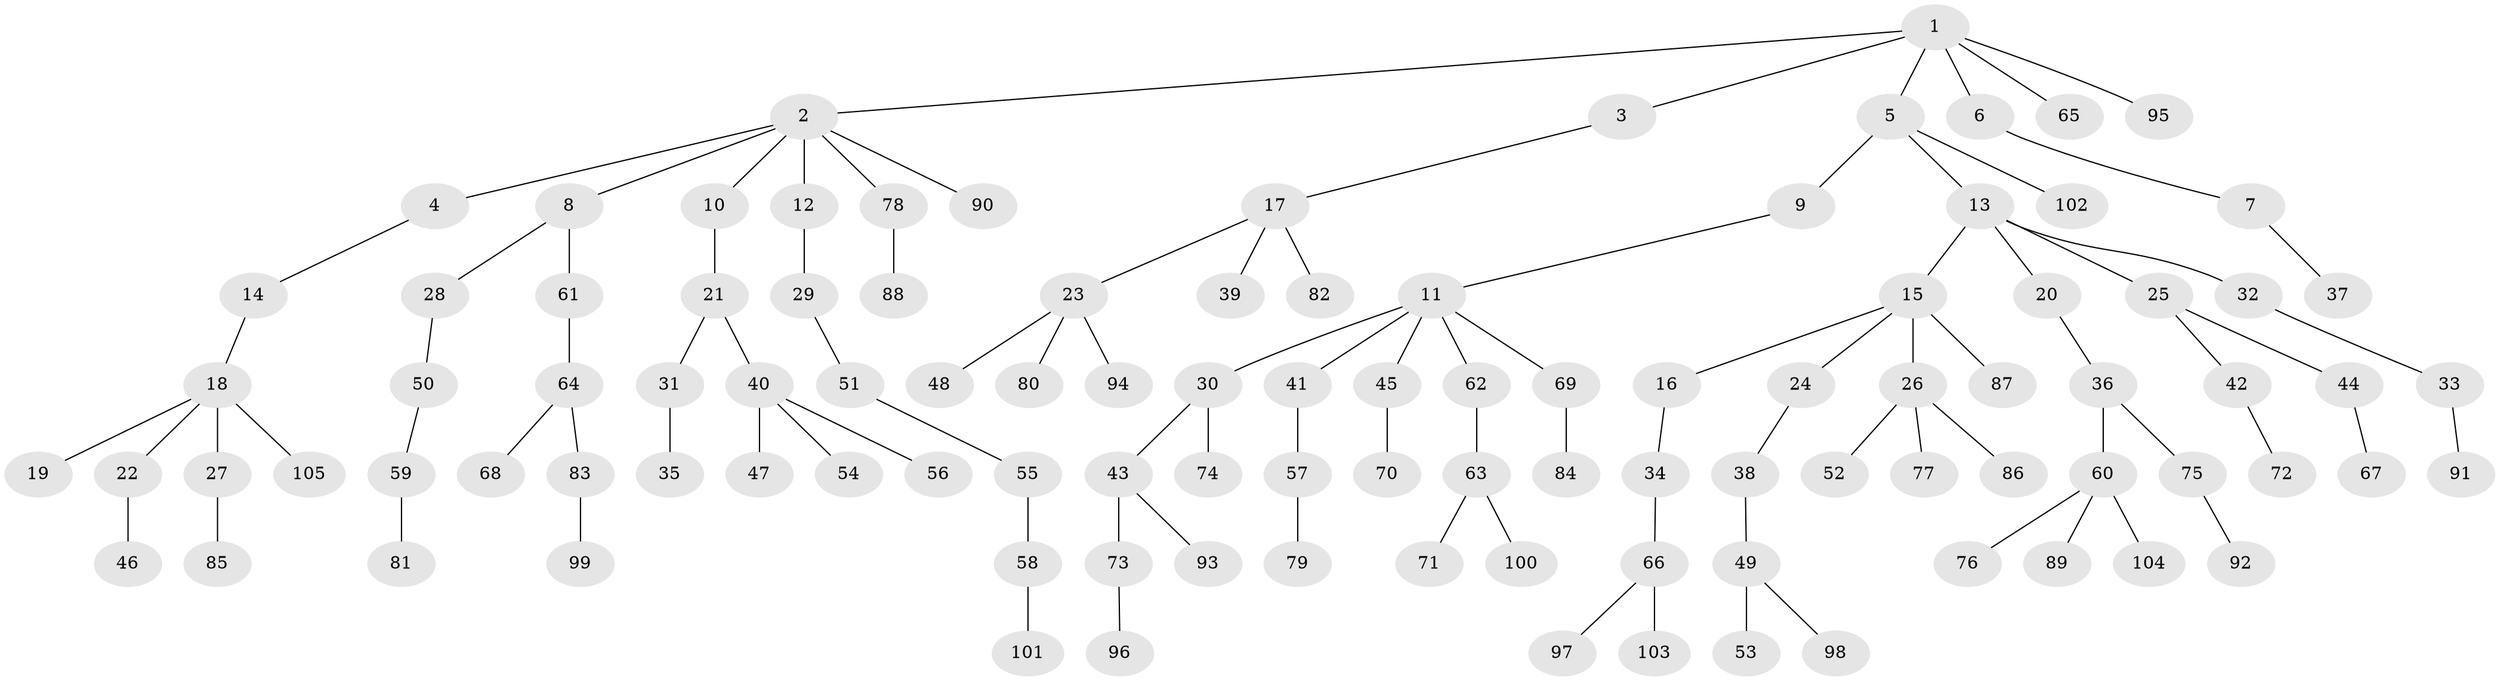 // Generated by graph-tools (version 1.1) at 2025/15/03/09/25 04:15:37]
// undirected, 105 vertices, 104 edges
graph export_dot {
graph [start="1"]
  node [color=gray90,style=filled];
  1;
  2;
  3;
  4;
  5;
  6;
  7;
  8;
  9;
  10;
  11;
  12;
  13;
  14;
  15;
  16;
  17;
  18;
  19;
  20;
  21;
  22;
  23;
  24;
  25;
  26;
  27;
  28;
  29;
  30;
  31;
  32;
  33;
  34;
  35;
  36;
  37;
  38;
  39;
  40;
  41;
  42;
  43;
  44;
  45;
  46;
  47;
  48;
  49;
  50;
  51;
  52;
  53;
  54;
  55;
  56;
  57;
  58;
  59;
  60;
  61;
  62;
  63;
  64;
  65;
  66;
  67;
  68;
  69;
  70;
  71;
  72;
  73;
  74;
  75;
  76;
  77;
  78;
  79;
  80;
  81;
  82;
  83;
  84;
  85;
  86;
  87;
  88;
  89;
  90;
  91;
  92;
  93;
  94;
  95;
  96;
  97;
  98;
  99;
  100;
  101;
  102;
  103;
  104;
  105;
  1 -- 2;
  1 -- 3;
  1 -- 5;
  1 -- 6;
  1 -- 65;
  1 -- 95;
  2 -- 4;
  2 -- 8;
  2 -- 10;
  2 -- 12;
  2 -- 78;
  2 -- 90;
  3 -- 17;
  4 -- 14;
  5 -- 9;
  5 -- 13;
  5 -- 102;
  6 -- 7;
  7 -- 37;
  8 -- 28;
  8 -- 61;
  9 -- 11;
  10 -- 21;
  11 -- 30;
  11 -- 41;
  11 -- 45;
  11 -- 62;
  11 -- 69;
  12 -- 29;
  13 -- 15;
  13 -- 20;
  13 -- 25;
  13 -- 32;
  14 -- 18;
  15 -- 16;
  15 -- 24;
  15 -- 26;
  15 -- 87;
  16 -- 34;
  17 -- 23;
  17 -- 39;
  17 -- 82;
  18 -- 19;
  18 -- 22;
  18 -- 27;
  18 -- 105;
  20 -- 36;
  21 -- 31;
  21 -- 40;
  22 -- 46;
  23 -- 48;
  23 -- 80;
  23 -- 94;
  24 -- 38;
  25 -- 42;
  25 -- 44;
  26 -- 52;
  26 -- 77;
  26 -- 86;
  27 -- 85;
  28 -- 50;
  29 -- 51;
  30 -- 43;
  30 -- 74;
  31 -- 35;
  32 -- 33;
  33 -- 91;
  34 -- 66;
  36 -- 60;
  36 -- 75;
  38 -- 49;
  40 -- 47;
  40 -- 54;
  40 -- 56;
  41 -- 57;
  42 -- 72;
  43 -- 73;
  43 -- 93;
  44 -- 67;
  45 -- 70;
  49 -- 53;
  49 -- 98;
  50 -- 59;
  51 -- 55;
  55 -- 58;
  57 -- 79;
  58 -- 101;
  59 -- 81;
  60 -- 76;
  60 -- 89;
  60 -- 104;
  61 -- 64;
  62 -- 63;
  63 -- 71;
  63 -- 100;
  64 -- 68;
  64 -- 83;
  66 -- 97;
  66 -- 103;
  69 -- 84;
  73 -- 96;
  75 -- 92;
  78 -- 88;
  83 -- 99;
}
